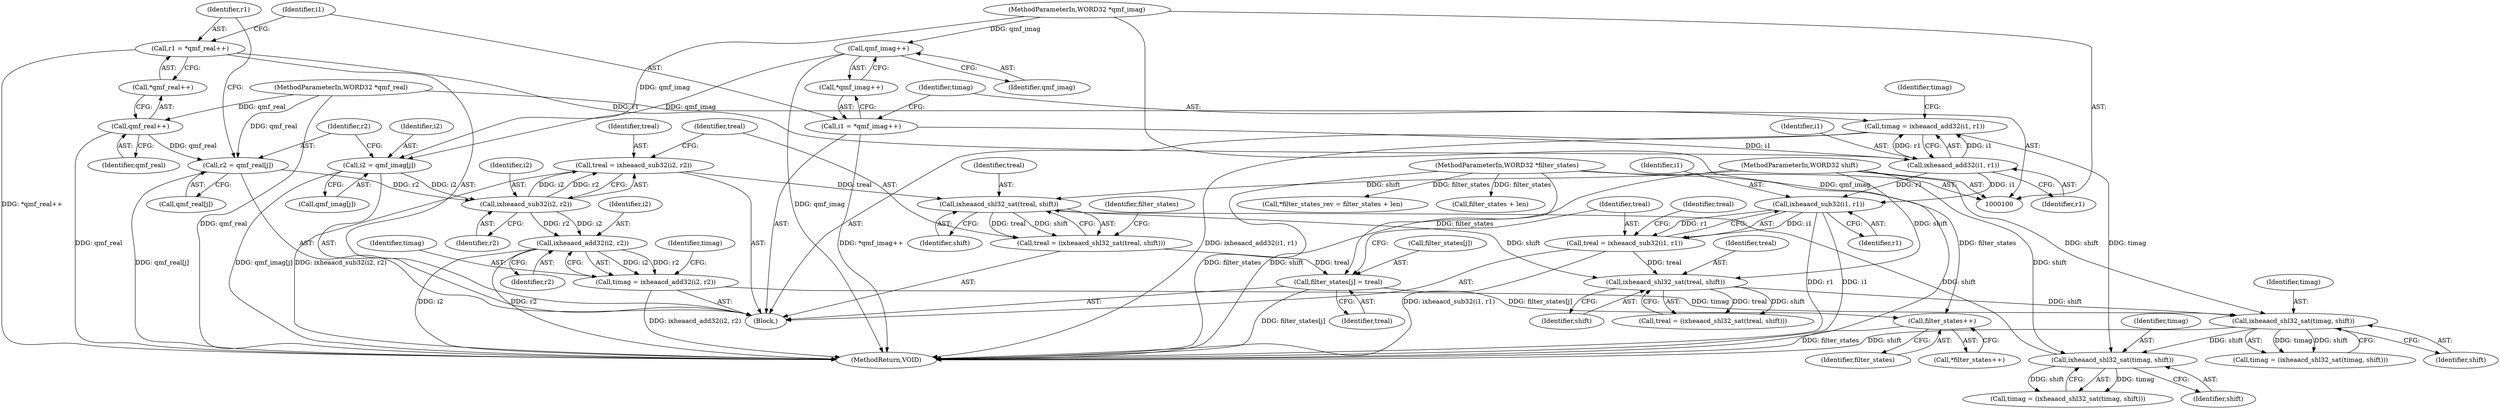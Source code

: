 digraph "1_Android_04e8cd58f075bec5892e369c8deebca9c67e855c_1@array" {
"1000178" [label="(Call,filter_states[j] = treal)"];
"1000173" [label="(Call,treal = (ixheaacd_shl32_sat(treal, shift)))"];
"1000175" [label="(Call,ixheaacd_shl32_sat(treal, shift))"];
"1000168" [label="(Call,treal = ixheaacd_sub32(i2, r2))"];
"1000170" [label="(Call,ixheaacd_sub32(i2, r2))"];
"1000133" [label="(Call,i2 = qmf_imag[j])"];
"1000151" [label="(Call,qmf_imag++)"];
"1000102" [label="(MethodParameterIn,WORD32 *qmf_imag)"];
"1000138" [label="(Call,r2 = qmf_real[j])"];
"1000146" [label="(Call,qmf_real++)"];
"1000101" [label="(MethodParameterIn,WORD32 *qmf_real)"];
"1000160" [label="(Call,ixheaacd_shl32_sat(timag, shift))"];
"1000153" [label="(Call,timag = ixheaacd_add32(i1, r1))"];
"1000155" [label="(Call,ixheaacd_add32(i1, r1))"];
"1000148" [label="(Call,i1 = *qmf_imag++)"];
"1000143" [label="(Call,r1 = *qmf_real++)"];
"1000205" [label="(Call,ixheaacd_shl32_sat(timag, shift))"];
"1000198" [label="(Call,timag = ixheaacd_add32(i2, r2))"];
"1000200" [label="(Call,ixheaacd_add32(i2, r2))"];
"1000190" [label="(Call,ixheaacd_shl32_sat(treal, shift))"];
"1000183" [label="(Call,treal = ixheaacd_sub32(i1, r1))"];
"1000185" [label="(Call,ixheaacd_sub32(i1, r1))"];
"1000105" [label="(MethodParameterIn,WORD32 shift)"];
"1000103" [label="(MethodParameterIn,WORD32 *filter_states)"];
"1000195" [label="(Call,filter_states++)"];
"1000158" [label="(Call,timag = (ixheaacd_shl32_sat(timag, shift)))"];
"1000192" [label="(Identifier,shift)"];
"1000169" [label="(Identifier,treal)"];
"1000174" [label="(Identifier,treal)"];
"1000172" [label="(Identifier,r2)"];
"1000185" [label="(Call,ixheaacd_sub32(i1, r1))"];
"1000198" [label="(Call,timag = ixheaacd_add32(i2, r2))"];
"1000199" [label="(Identifier,timag)"];
"1000183" [label="(Call,treal = ixheaacd_sub32(i1, r1))"];
"1000187" [label="(Identifier,r1)"];
"1000194" [label="(Call,*filter_states++)"];
"1000175" [label="(Call,ixheaacd_shl32_sat(treal, shift))"];
"1000190" [label="(Call,ixheaacd_shl32_sat(treal, shift))"];
"1000178" [label="(Call,filter_states[j] = treal)"];
"1000200" [label="(Call,ixheaacd_add32(i2, r2))"];
"1000146" [label="(Call,qmf_real++)"];
"1000205" [label="(Call,ixheaacd_shl32_sat(timag, shift))"];
"1000108" [label="(Call,*filter_states_rev = filter_states + len)"];
"1000150" [label="(Call,*qmf_imag++)"];
"1000147" [label="(Identifier,qmf_real)"];
"1000182" [label="(Identifier,treal)"];
"1000177" [label="(Identifier,shift)"];
"1000179" [label="(Call,filter_states[j])"];
"1000144" [label="(Identifier,r1)"];
"1000156" [label="(Identifier,i1)"];
"1000138" [label="(Call,r2 = qmf_real[j])"];
"1000143" [label="(Call,r1 = *qmf_real++)"];
"1000149" [label="(Identifier,i1)"];
"1000195" [label="(Call,filter_states++)"];
"1000171" [label="(Identifier,i2)"];
"1000155" [label="(Call,ixheaacd_add32(i1, r1))"];
"1000162" [label="(Identifier,shift)"];
"1000188" [label="(Call,treal = (ixheaacd_shl32_sat(treal, shift)))"];
"1000191" [label="(Identifier,treal)"];
"1000151" [label="(Call,qmf_imag++)"];
"1000134" [label="(Identifier,i2)"];
"1000213" [label="(MethodReturn,VOID)"];
"1000102" [label="(MethodParameterIn,WORD32 *qmf_imag)"];
"1000140" [label="(Call,qmf_real[j])"];
"1000110" [label="(Call,filter_states + len)"];
"1000135" [label="(Call,qmf_imag[j])"];
"1000202" [label="(Identifier,r2)"];
"1000201" [label="(Identifier,i2)"];
"1000168" [label="(Call,treal = ixheaacd_sub32(i2, r2))"];
"1000105" [label="(MethodParameterIn,WORD32 shift)"];
"1000189" [label="(Identifier,treal)"];
"1000133" [label="(Call,i2 = qmf_imag[j])"];
"1000152" [label="(Identifier,qmf_imag)"];
"1000206" [label="(Identifier,timag)"];
"1000153" [label="(Call,timag = ixheaacd_add32(i1, r1))"];
"1000159" [label="(Identifier,timag)"];
"1000173" [label="(Call,treal = (ixheaacd_shl32_sat(treal, shift)))"];
"1000103" [label="(MethodParameterIn,WORD32 *filter_states)"];
"1000170" [label="(Call,ixheaacd_sub32(i2, r2))"];
"1000161" [label="(Identifier,timag)"];
"1000154" [label="(Identifier,timag)"];
"1000186" [label="(Identifier,i1)"];
"1000157" [label="(Identifier,r1)"];
"1000176" [label="(Identifier,treal)"];
"1000139" [label="(Identifier,r2)"];
"1000148" [label="(Call,i1 = *qmf_imag++)"];
"1000180" [label="(Identifier,filter_states)"];
"1000145" [label="(Call,*qmf_real++)"];
"1000207" [label="(Identifier,shift)"];
"1000101" [label="(MethodParameterIn,WORD32 *qmf_real)"];
"1000196" [label="(Identifier,filter_states)"];
"1000203" [label="(Call,timag = (ixheaacd_shl32_sat(timag, shift)))"];
"1000128" [label="(Block,)"];
"1000204" [label="(Identifier,timag)"];
"1000160" [label="(Call,ixheaacd_shl32_sat(timag, shift))"];
"1000184" [label="(Identifier,treal)"];
"1000178" -> "1000128"  [label="AST: "];
"1000178" -> "1000182"  [label="CFG: "];
"1000179" -> "1000178"  [label="AST: "];
"1000182" -> "1000178"  [label="AST: "];
"1000184" -> "1000178"  [label="CFG: "];
"1000178" -> "1000213"  [label="DDG: filter_states[j]"];
"1000173" -> "1000178"  [label="DDG: treal"];
"1000103" -> "1000178"  [label="DDG: filter_states"];
"1000178" -> "1000195"  [label="DDG: filter_states[j]"];
"1000173" -> "1000128"  [label="AST: "];
"1000173" -> "1000175"  [label="CFG: "];
"1000174" -> "1000173"  [label="AST: "];
"1000175" -> "1000173"  [label="AST: "];
"1000180" -> "1000173"  [label="CFG: "];
"1000175" -> "1000173"  [label="DDG: treal"];
"1000175" -> "1000173"  [label="DDG: shift"];
"1000175" -> "1000177"  [label="CFG: "];
"1000176" -> "1000175"  [label="AST: "];
"1000177" -> "1000175"  [label="AST: "];
"1000168" -> "1000175"  [label="DDG: treal"];
"1000160" -> "1000175"  [label="DDG: shift"];
"1000105" -> "1000175"  [label="DDG: shift"];
"1000175" -> "1000190"  [label="DDG: shift"];
"1000168" -> "1000128"  [label="AST: "];
"1000168" -> "1000170"  [label="CFG: "];
"1000169" -> "1000168"  [label="AST: "];
"1000170" -> "1000168"  [label="AST: "];
"1000174" -> "1000168"  [label="CFG: "];
"1000168" -> "1000213"  [label="DDG: ixheaacd_sub32(i2, r2)"];
"1000170" -> "1000168"  [label="DDG: i2"];
"1000170" -> "1000168"  [label="DDG: r2"];
"1000170" -> "1000172"  [label="CFG: "];
"1000171" -> "1000170"  [label="AST: "];
"1000172" -> "1000170"  [label="AST: "];
"1000133" -> "1000170"  [label="DDG: i2"];
"1000138" -> "1000170"  [label="DDG: r2"];
"1000170" -> "1000200"  [label="DDG: i2"];
"1000170" -> "1000200"  [label="DDG: r2"];
"1000133" -> "1000128"  [label="AST: "];
"1000133" -> "1000135"  [label="CFG: "];
"1000134" -> "1000133"  [label="AST: "];
"1000135" -> "1000133"  [label="AST: "];
"1000139" -> "1000133"  [label="CFG: "];
"1000133" -> "1000213"  [label="DDG: qmf_imag[j]"];
"1000151" -> "1000133"  [label="DDG: qmf_imag"];
"1000102" -> "1000133"  [label="DDG: qmf_imag"];
"1000151" -> "1000150"  [label="AST: "];
"1000151" -> "1000152"  [label="CFG: "];
"1000152" -> "1000151"  [label="AST: "];
"1000150" -> "1000151"  [label="CFG: "];
"1000151" -> "1000213"  [label="DDG: qmf_imag"];
"1000102" -> "1000151"  [label="DDG: qmf_imag"];
"1000102" -> "1000100"  [label="AST: "];
"1000102" -> "1000213"  [label="DDG: qmf_imag"];
"1000138" -> "1000128"  [label="AST: "];
"1000138" -> "1000140"  [label="CFG: "];
"1000139" -> "1000138"  [label="AST: "];
"1000140" -> "1000138"  [label="AST: "];
"1000144" -> "1000138"  [label="CFG: "];
"1000138" -> "1000213"  [label="DDG: qmf_real[j]"];
"1000146" -> "1000138"  [label="DDG: qmf_real"];
"1000101" -> "1000138"  [label="DDG: qmf_real"];
"1000146" -> "1000145"  [label="AST: "];
"1000146" -> "1000147"  [label="CFG: "];
"1000147" -> "1000146"  [label="AST: "];
"1000145" -> "1000146"  [label="CFG: "];
"1000146" -> "1000213"  [label="DDG: qmf_real"];
"1000101" -> "1000146"  [label="DDG: qmf_real"];
"1000101" -> "1000100"  [label="AST: "];
"1000101" -> "1000213"  [label="DDG: qmf_real"];
"1000160" -> "1000158"  [label="AST: "];
"1000160" -> "1000162"  [label="CFG: "];
"1000161" -> "1000160"  [label="AST: "];
"1000162" -> "1000160"  [label="AST: "];
"1000158" -> "1000160"  [label="CFG: "];
"1000160" -> "1000158"  [label="DDG: timag"];
"1000160" -> "1000158"  [label="DDG: shift"];
"1000153" -> "1000160"  [label="DDG: timag"];
"1000205" -> "1000160"  [label="DDG: shift"];
"1000105" -> "1000160"  [label="DDG: shift"];
"1000153" -> "1000128"  [label="AST: "];
"1000153" -> "1000155"  [label="CFG: "];
"1000154" -> "1000153"  [label="AST: "];
"1000155" -> "1000153"  [label="AST: "];
"1000159" -> "1000153"  [label="CFG: "];
"1000153" -> "1000213"  [label="DDG: ixheaacd_add32(i1, r1)"];
"1000155" -> "1000153"  [label="DDG: i1"];
"1000155" -> "1000153"  [label="DDG: r1"];
"1000155" -> "1000157"  [label="CFG: "];
"1000156" -> "1000155"  [label="AST: "];
"1000157" -> "1000155"  [label="AST: "];
"1000148" -> "1000155"  [label="DDG: i1"];
"1000143" -> "1000155"  [label="DDG: r1"];
"1000155" -> "1000185"  [label="DDG: i1"];
"1000155" -> "1000185"  [label="DDG: r1"];
"1000148" -> "1000128"  [label="AST: "];
"1000148" -> "1000150"  [label="CFG: "];
"1000149" -> "1000148"  [label="AST: "];
"1000150" -> "1000148"  [label="AST: "];
"1000154" -> "1000148"  [label="CFG: "];
"1000148" -> "1000213"  [label="DDG: *qmf_imag++"];
"1000143" -> "1000128"  [label="AST: "];
"1000143" -> "1000145"  [label="CFG: "];
"1000144" -> "1000143"  [label="AST: "];
"1000145" -> "1000143"  [label="AST: "];
"1000149" -> "1000143"  [label="CFG: "];
"1000143" -> "1000213"  [label="DDG: *qmf_real++"];
"1000205" -> "1000203"  [label="AST: "];
"1000205" -> "1000207"  [label="CFG: "];
"1000206" -> "1000205"  [label="AST: "];
"1000207" -> "1000205"  [label="AST: "];
"1000203" -> "1000205"  [label="CFG: "];
"1000205" -> "1000213"  [label="DDG: shift"];
"1000205" -> "1000203"  [label="DDG: timag"];
"1000205" -> "1000203"  [label="DDG: shift"];
"1000198" -> "1000205"  [label="DDG: timag"];
"1000190" -> "1000205"  [label="DDG: shift"];
"1000105" -> "1000205"  [label="DDG: shift"];
"1000198" -> "1000128"  [label="AST: "];
"1000198" -> "1000200"  [label="CFG: "];
"1000199" -> "1000198"  [label="AST: "];
"1000200" -> "1000198"  [label="AST: "];
"1000204" -> "1000198"  [label="CFG: "];
"1000198" -> "1000213"  [label="DDG: ixheaacd_add32(i2, r2)"];
"1000200" -> "1000198"  [label="DDG: i2"];
"1000200" -> "1000198"  [label="DDG: r2"];
"1000200" -> "1000202"  [label="CFG: "];
"1000201" -> "1000200"  [label="AST: "];
"1000202" -> "1000200"  [label="AST: "];
"1000200" -> "1000213"  [label="DDG: i2"];
"1000200" -> "1000213"  [label="DDG: r2"];
"1000190" -> "1000188"  [label="AST: "];
"1000190" -> "1000192"  [label="CFG: "];
"1000191" -> "1000190"  [label="AST: "];
"1000192" -> "1000190"  [label="AST: "];
"1000188" -> "1000190"  [label="CFG: "];
"1000190" -> "1000188"  [label="DDG: treal"];
"1000190" -> "1000188"  [label="DDG: shift"];
"1000183" -> "1000190"  [label="DDG: treal"];
"1000105" -> "1000190"  [label="DDG: shift"];
"1000183" -> "1000128"  [label="AST: "];
"1000183" -> "1000185"  [label="CFG: "];
"1000184" -> "1000183"  [label="AST: "];
"1000185" -> "1000183"  [label="AST: "];
"1000189" -> "1000183"  [label="CFG: "];
"1000183" -> "1000213"  [label="DDG: ixheaacd_sub32(i1, r1)"];
"1000185" -> "1000183"  [label="DDG: i1"];
"1000185" -> "1000183"  [label="DDG: r1"];
"1000185" -> "1000187"  [label="CFG: "];
"1000186" -> "1000185"  [label="AST: "];
"1000187" -> "1000185"  [label="AST: "];
"1000185" -> "1000213"  [label="DDG: r1"];
"1000185" -> "1000213"  [label="DDG: i1"];
"1000105" -> "1000100"  [label="AST: "];
"1000105" -> "1000213"  [label="DDG: shift"];
"1000103" -> "1000100"  [label="AST: "];
"1000103" -> "1000213"  [label="DDG: filter_states"];
"1000103" -> "1000108"  [label="DDG: filter_states"];
"1000103" -> "1000110"  [label="DDG: filter_states"];
"1000103" -> "1000195"  [label="DDG: filter_states"];
"1000195" -> "1000194"  [label="AST: "];
"1000195" -> "1000196"  [label="CFG: "];
"1000196" -> "1000195"  [label="AST: "];
"1000194" -> "1000195"  [label="CFG: "];
"1000195" -> "1000213"  [label="DDG: filter_states"];
}
